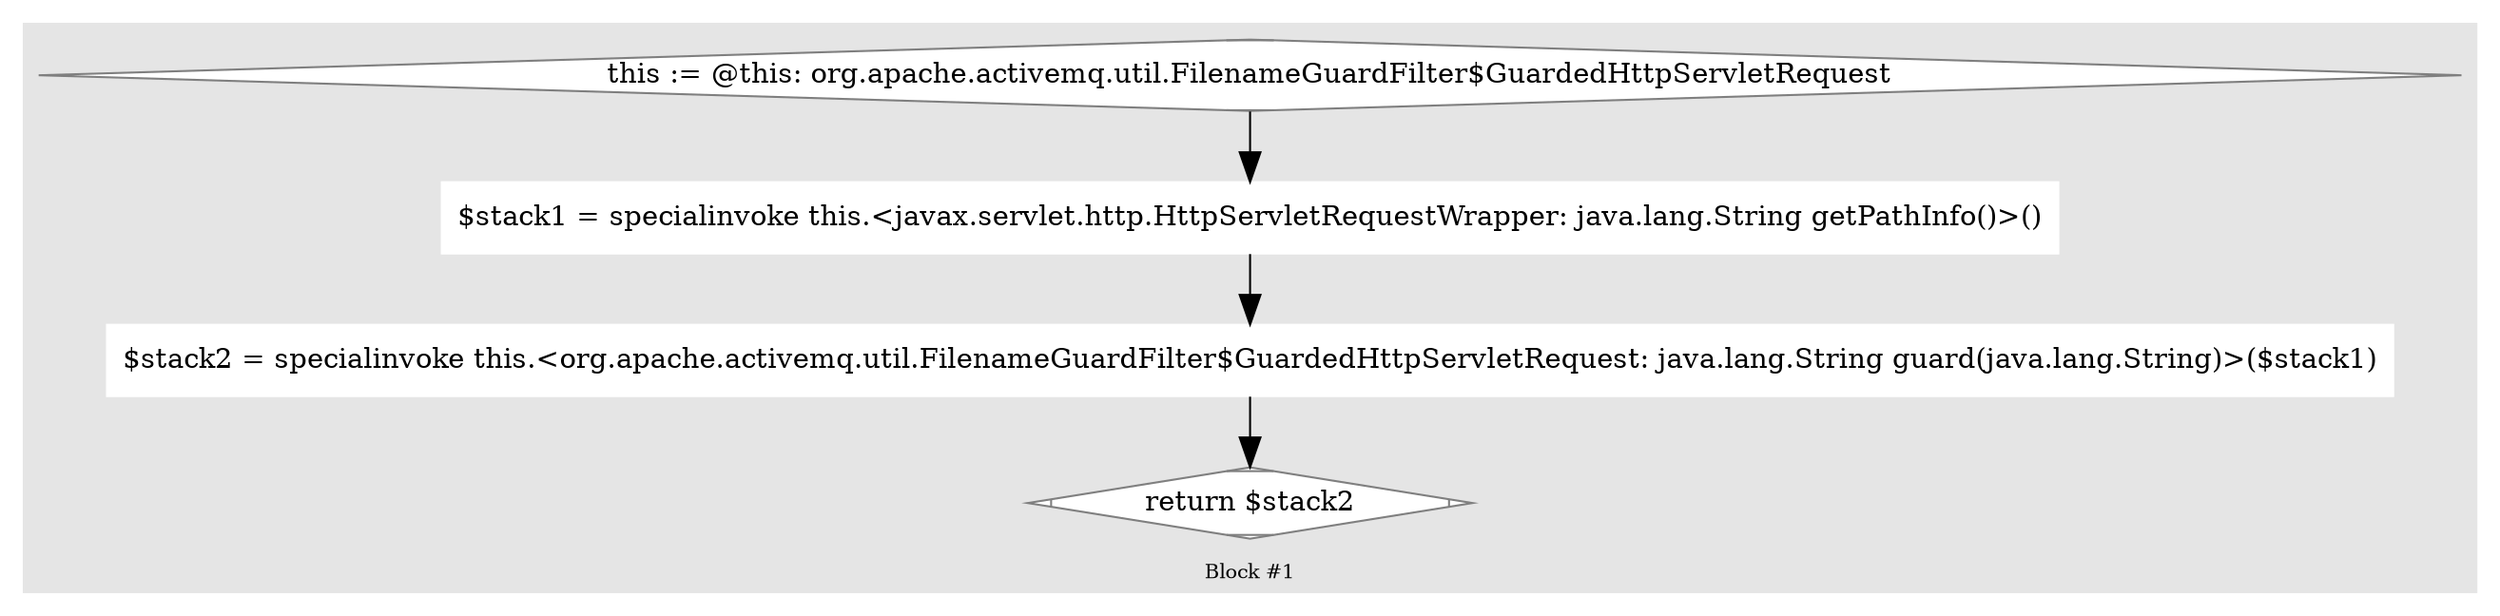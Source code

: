 digraph G {
	compound=true
	labelloc=b
	style=filled
	color=gray90
	node [shape=box,style=filled,color=white]
	edge [fontsize=10,arrowsize=1.5,fontcolor=grey40]
	fontsize=10

//  lines [81: 81] 
	subgraph cluster_758119607 { 
		label = "Block #1"
		689654773[label="this := @this: org.apache.activemq.util.FilenameGuardFilter$GuardedHttpServletRequest",shape=Mdiamond,color=grey50,fillcolor=white]
		515715487[label="$stack1 = specialinvoke this.&lt;javax.servlet.http.HttpServletRequestWrapper: java.lang.String getPathInfo()&gt;()"]
		2053591126[label="$stack2 = specialinvoke this.&lt;org.apache.activemq.util.FilenameGuardFilter$GuardedHttpServletRequest: java.lang.String guard(java.lang.String)&gt;($stack1)"]
		365590665[label="return $stack2",shape=Mdiamond,color=grey50,fillcolor=white]

		689654773 -> 515715487 -> 2053591126 -> 365590665
	}

}